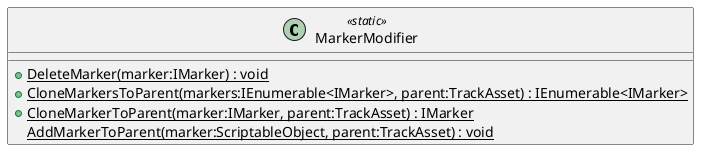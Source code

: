 @startuml
class MarkerModifier <<static>> {
    + {static} DeleteMarker(marker:IMarker) : void
    + {static} CloneMarkersToParent(markers:IEnumerable<IMarker>, parent:TrackAsset) : IEnumerable<IMarker>
    + {static} CloneMarkerToParent(marker:IMarker, parent:TrackAsset) : IMarker
    {static} AddMarkerToParent(marker:ScriptableObject, parent:TrackAsset) : void
}
@enduml
